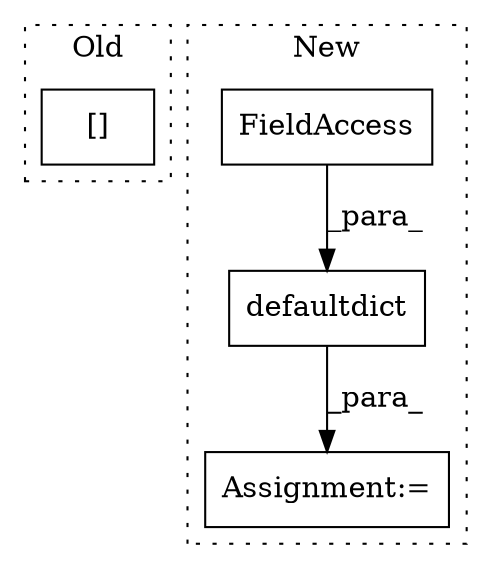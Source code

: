 digraph G {
subgraph cluster0 {
1 [label="[]" a="2" s="1251,1277" l="17,1" shape="box"];
label = "Old";
style="dotted";
}
subgraph cluster1 {
2 [label="defaultdict" a="32" s="611,627" l="12,1" shape="box"];
3 [label="FieldAccess" a="22" s="623" l="4" shape="box"];
4 [label="Assignment:=" a="7" s="610" l="1" shape="box"];
label = "New";
style="dotted";
}
2 -> 4 [label="_para_"];
3 -> 2 [label="_para_"];
}